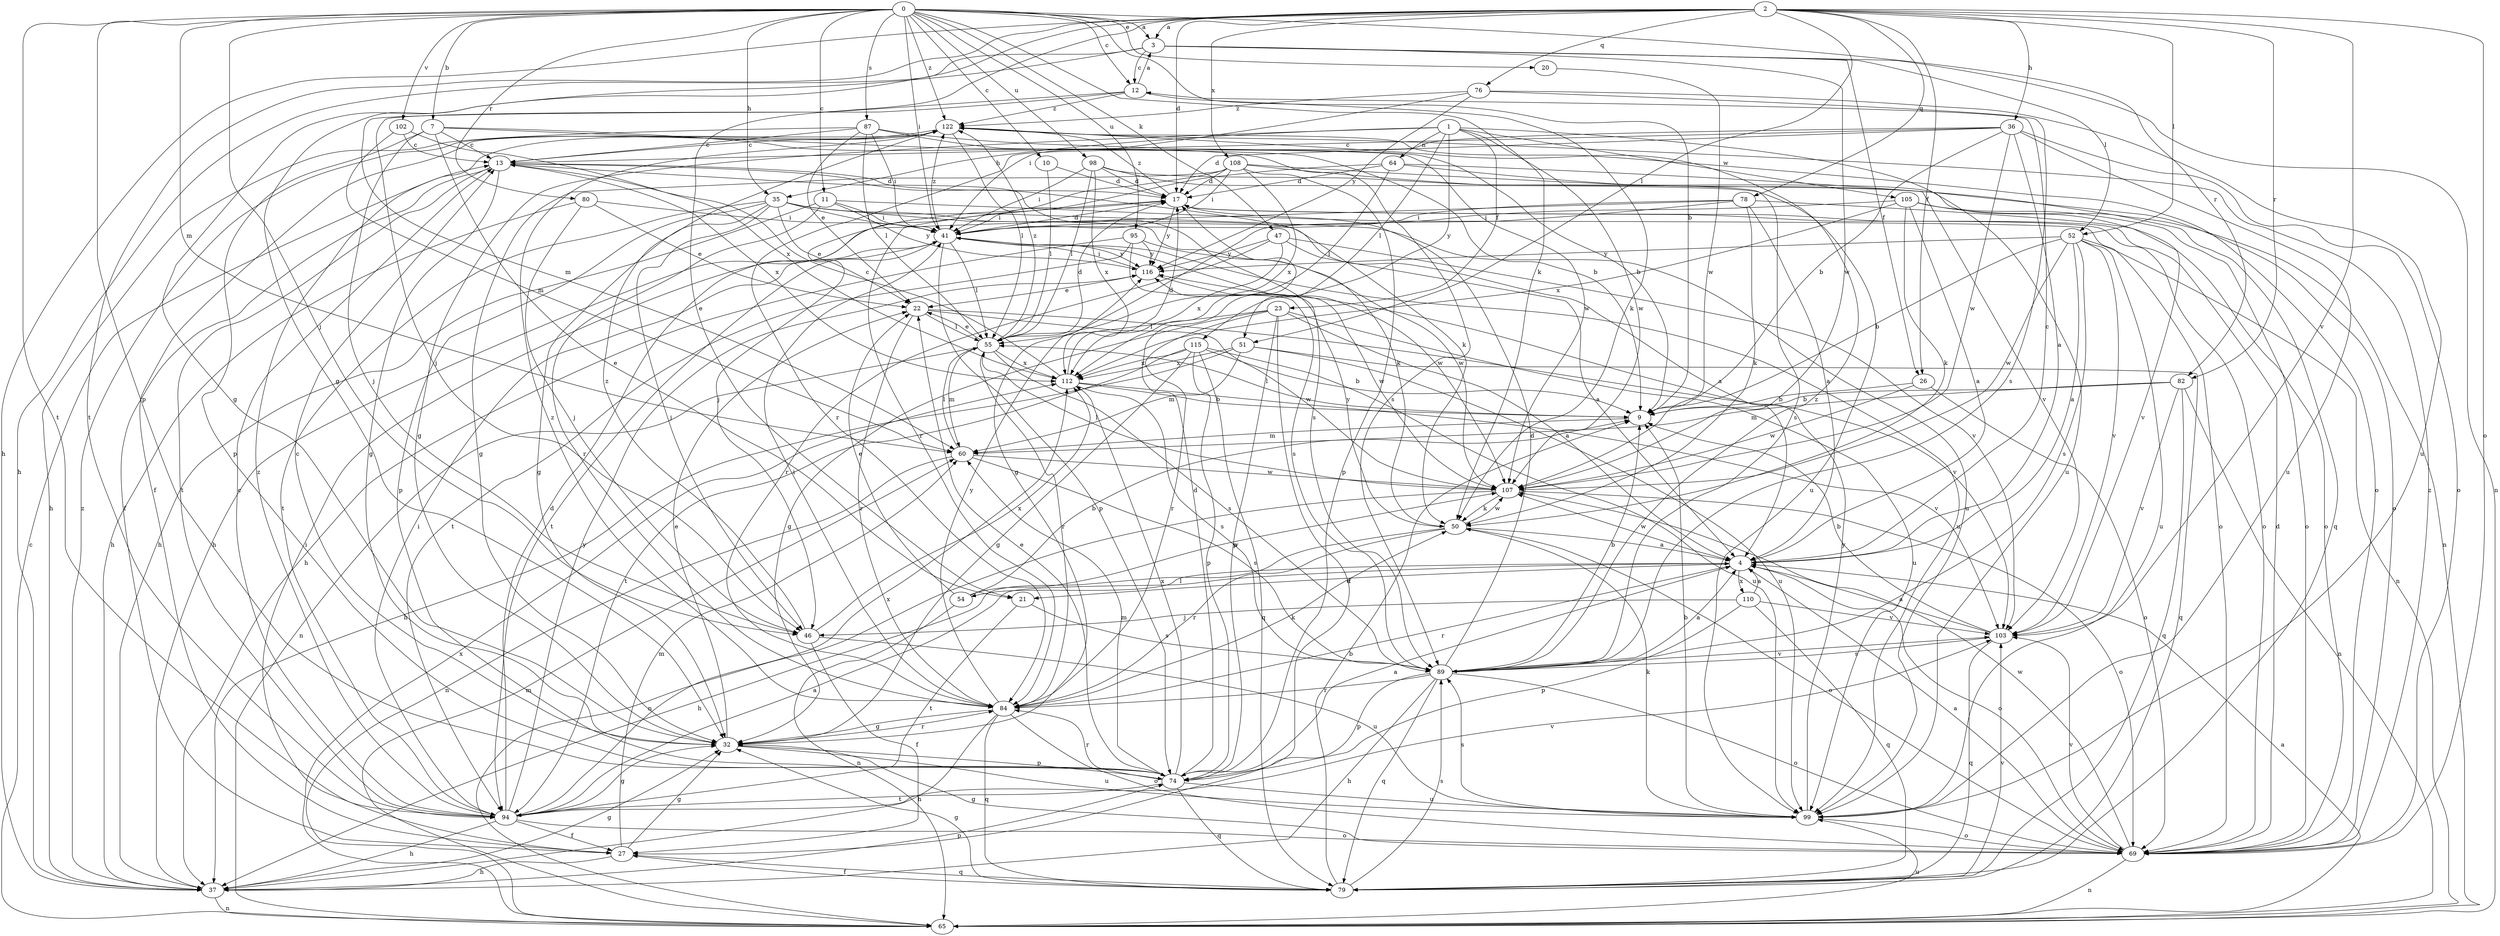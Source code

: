 strict digraph  {
0;
1;
2;
3;
4;
7;
9;
10;
11;
12;
13;
17;
20;
21;
22;
23;
26;
27;
32;
35;
36;
37;
41;
46;
47;
50;
51;
52;
54;
55;
60;
64;
65;
69;
74;
76;
78;
79;
80;
82;
84;
87;
89;
94;
95;
98;
99;
102;
103;
105;
107;
108;
110;
112;
115;
116;
122;
0 -> 3  [label=a];
0 -> 7  [label=b];
0 -> 9  [label=b];
0 -> 10  [label=c];
0 -> 11  [label=c];
0 -> 12  [label=c];
0 -> 20  [label=e];
0 -> 35  [label=h];
0 -> 41  [label=i];
0 -> 46  [label=j];
0 -> 47  [label=k];
0 -> 50  [label=k];
0 -> 60  [label=m];
0 -> 74  [label=p];
0 -> 80  [label=r];
0 -> 82  [label=r];
0 -> 87  [label=s];
0 -> 94  [label=t];
0 -> 95  [label=u];
0 -> 98  [label=u];
0 -> 102  [label=v];
0 -> 122  [label=z];
1 -> 23  [label=f];
1 -> 32  [label=g];
1 -> 35  [label=h];
1 -> 51  [label=l];
1 -> 64  [label=n];
1 -> 99  [label=u];
1 -> 105  [label=w];
1 -> 107  [label=w];
1 -> 115  [label=y];
2 -> 3  [label=a];
2 -> 17  [label=d];
2 -> 21  [label=e];
2 -> 26  [label=f];
2 -> 32  [label=g];
2 -> 36  [label=h];
2 -> 37  [label=h];
2 -> 51  [label=l];
2 -> 52  [label=l];
2 -> 69  [label=o];
2 -> 76  [label=q];
2 -> 78  [label=q];
2 -> 82  [label=r];
2 -> 94  [label=t];
2 -> 103  [label=v];
2 -> 108  [label=x];
3 -> 12  [label=c];
3 -> 26  [label=f];
3 -> 32  [label=g];
3 -> 37  [label=h];
3 -> 52  [label=l];
3 -> 65  [label=n];
3 -> 107  [label=w];
4 -> 12  [label=c];
4 -> 21  [label=e];
4 -> 54  [label=l];
4 -> 69  [label=o];
4 -> 84  [label=r];
4 -> 107  [label=w];
4 -> 110  [label=x];
7 -> 9  [label=b];
7 -> 13  [label=c];
7 -> 21  [label=e];
7 -> 46  [label=j];
7 -> 74  [label=p];
7 -> 89  [label=s];
9 -> 55  [label=l];
9 -> 60  [label=m];
10 -> 17  [label=d];
10 -> 55  [label=l];
11 -> 37  [label=h];
11 -> 41  [label=i];
11 -> 69  [label=o];
11 -> 84  [label=r];
11 -> 116  [label=y];
12 -> 3  [label=a];
12 -> 46  [label=j];
12 -> 50  [label=k];
12 -> 60  [label=m];
12 -> 122  [label=z];
13 -> 17  [label=d];
13 -> 27  [label=f];
13 -> 32  [label=g];
13 -> 50  [label=k];
13 -> 89  [label=s];
13 -> 94  [label=t];
13 -> 112  [label=x];
17 -> 41  [label=i];
17 -> 69  [label=o];
17 -> 116  [label=y];
17 -> 122  [label=z];
20 -> 107  [label=w];
21 -> 89  [label=s];
21 -> 94  [label=t];
22 -> 55  [label=l];
22 -> 84  [label=r];
22 -> 103  [label=v];
22 -> 107  [label=w];
23 -> 4  [label=a];
23 -> 27  [label=f];
23 -> 32  [label=g];
23 -> 55  [label=l];
23 -> 74  [label=p];
23 -> 84  [label=r];
23 -> 99  [label=u];
26 -> 9  [label=b];
26 -> 69  [label=o];
26 -> 107  [label=w];
27 -> 32  [label=g];
27 -> 37  [label=h];
27 -> 41  [label=i];
27 -> 60  [label=m];
27 -> 79  [label=q];
32 -> 13  [label=c];
32 -> 22  [label=e];
32 -> 74  [label=p];
32 -> 84  [label=r];
32 -> 99  [label=u];
35 -> 4  [label=a];
35 -> 22  [label=e];
35 -> 32  [label=g];
35 -> 41  [label=i];
35 -> 46  [label=j];
35 -> 50  [label=k];
35 -> 74  [label=p];
35 -> 94  [label=t];
35 -> 99  [label=u];
36 -> 4  [label=a];
36 -> 9  [label=b];
36 -> 13  [label=c];
36 -> 17  [label=d];
36 -> 69  [label=o];
36 -> 84  [label=r];
36 -> 99  [label=u];
36 -> 107  [label=w];
37 -> 32  [label=g];
37 -> 65  [label=n];
37 -> 74  [label=p];
37 -> 122  [label=z];
41 -> 17  [label=d];
41 -> 55  [label=l];
41 -> 74  [label=p];
41 -> 94  [label=t];
41 -> 99  [label=u];
41 -> 107  [label=w];
41 -> 116  [label=y];
41 -> 122  [label=z];
46 -> 27  [label=f];
46 -> 99  [label=u];
46 -> 112  [label=x];
46 -> 122  [label=z];
47 -> 4  [label=a];
47 -> 84  [label=r];
47 -> 103  [label=v];
47 -> 112  [label=x];
47 -> 116  [label=y];
50 -> 4  [label=a];
50 -> 37  [label=h];
50 -> 69  [label=o];
50 -> 84  [label=r];
50 -> 107  [label=w];
50 -> 116  [label=y];
51 -> 37  [label=h];
51 -> 60  [label=m];
51 -> 79  [label=q];
51 -> 99  [label=u];
51 -> 112  [label=x];
52 -> 4  [label=a];
52 -> 9  [label=b];
52 -> 65  [label=n];
52 -> 89  [label=s];
52 -> 99  [label=u];
52 -> 103  [label=v];
52 -> 107  [label=w];
52 -> 116  [label=y];
54 -> 9  [label=b];
54 -> 22  [label=e];
54 -> 65  [label=n];
54 -> 107  [label=w];
55 -> 17  [label=d];
55 -> 22  [label=e];
55 -> 60  [label=m];
55 -> 65  [label=n];
55 -> 84  [label=r];
55 -> 89  [label=s];
55 -> 112  [label=x];
55 -> 122  [label=z];
60 -> 55  [label=l];
60 -> 65  [label=n];
60 -> 89  [label=s];
60 -> 107  [label=w];
64 -> 17  [label=d];
64 -> 55  [label=l];
64 -> 69  [label=o];
64 -> 79  [label=q];
64 -> 84  [label=r];
65 -> 4  [label=a];
65 -> 13  [label=c];
65 -> 60  [label=m];
65 -> 99  [label=u];
65 -> 112  [label=x];
69 -> 4  [label=a];
69 -> 17  [label=d];
69 -> 32  [label=g];
69 -> 65  [label=n];
69 -> 103  [label=v];
69 -> 107  [label=w];
69 -> 122  [label=z];
74 -> 4  [label=a];
74 -> 17  [label=d];
74 -> 22  [label=e];
74 -> 60  [label=m];
74 -> 79  [label=q];
74 -> 84  [label=r];
74 -> 94  [label=t];
74 -> 99  [label=u];
74 -> 112  [label=x];
76 -> 41  [label=i];
76 -> 89  [label=s];
76 -> 99  [label=u];
76 -> 116  [label=y];
76 -> 122  [label=z];
78 -> 4  [label=a];
78 -> 32  [label=g];
78 -> 37  [label=h];
78 -> 41  [label=i];
78 -> 50  [label=k];
78 -> 69  [label=o];
79 -> 9  [label=b];
79 -> 27  [label=f];
79 -> 32  [label=g];
79 -> 89  [label=s];
79 -> 103  [label=v];
80 -> 22  [label=e];
80 -> 37  [label=h];
80 -> 41  [label=i];
80 -> 46  [label=j];
82 -> 9  [label=b];
82 -> 60  [label=m];
82 -> 65  [label=n];
82 -> 79  [label=q];
82 -> 103  [label=v];
84 -> 32  [label=g];
84 -> 37  [label=h];
84 -> 41  [label=i];
84 -> 50  [label=k];
84 -> 69  [label=o];
84 -> 79  [label=q];
84 -> 116  [label=y];
84 -> 122  [label=z];
87 -> 9  [label=b];
87 -> 13  [label=c];
87 -> 22  [label=e];
87 -> 37  [label=h];
87 -> 41  [label=i];
87 -> 55  [label=l];
87 -> 107  [label=w];
89 -> 4  [label=a];
89 -> 9  [label=b];
89 -> 17  [label=d];
89 -> 37  [label=h];
89 -> 69  [label=o];
89 -> 74  [label=p];
89 -> 79  [label=q];
89 -> 84  [label=r];
89 -> 103  [label=v];
89 -> 122  [label=z];
94 -> 4  [label=a];
94 -> 13  [label=c];
94 -> 17  [label=d];
94 -> 27  [label=f];
94 -> 32  [label=g];
94 -> 37  [label=h];
94 -> 41  [label=i];
94 -> 69  [label=o];
94 -> 103  [label=v];
94 -> 112  [label=x];
94 -> 116  [label=y];
94 -> 122  [label=z];
95 -> 37  [label=h];
95 -> 89  [label=s];
95 -> 94  [label=t];
95 -> 107  [label=w];
95 -> 116  [label=y];
98 -> 17  [label=d];
98 -> 41  [label=i];
98 -> 55  [label=l];
98 -> 99  [label=u];
98 -> 103  [label=v];
98 -> 112  [label=x];
99 -> 9  [label=b];
99 -> 50  [label=k];
99 -> 69  [label=o];
99 -> 89  [label=s];
99 -> 116  [label=y];
102 -> 13  [label=c];
102 -> 60  [label=m];
102 -> 112  [label=x];
103 -> 4  [label=a];
103 -> 9  [label=b];
103 -> 79  [label=q];
103 -> 89  [label=s];
105 -> 4  [label=a];
105 -> 41  [label=i];
105 -> 50  [label=k];
105 -> 69  [label=o];
105 -> 103  [label=v];
105 -> 112  [label=x];
107 -> 50  [label=k];
107 -> 55  [label=l];
107 -> 65  [label=n];
107 -> 69  [label=o];
108 -> 17  [label=d];
108 -> 32  [label=g];
108 -> 41  [label=i];
108 -> 46  [label=j];
108 -> 65  [label=n];
108 -> 74  [label=p];
108 -> 89  [label=s];
108 -> 112  [label=x];
110 -> 4  [label=a];
110 -> 46  [label=j];
110 -> 74  [label=p];
110 -> 79  [label=q];
110 -> 103  [label=v];
112 -> 9  [label=b];
112 -> 13  [label=c];
112 -> 17  [label=d];
112 -> 89  [label=s];
112 -> 103  [label=v];
115 -> 9  [label=b];
115 -> 32  [label=g];
115 -> 74  [label=p];
115 -> 79  [label=q];
115 -> 94  [label=t];
115 -> 99  [label=u];
115 -> 112  [label=x];
116 -> 22  [label=e];
116 -> 41  [label=i];
116 -> 107  [label=w];
122 -> 13  [label=c];
122 -> 27  [label=f];
122 -> 55  [label=l];
122 -> 69  [label=o];
}
